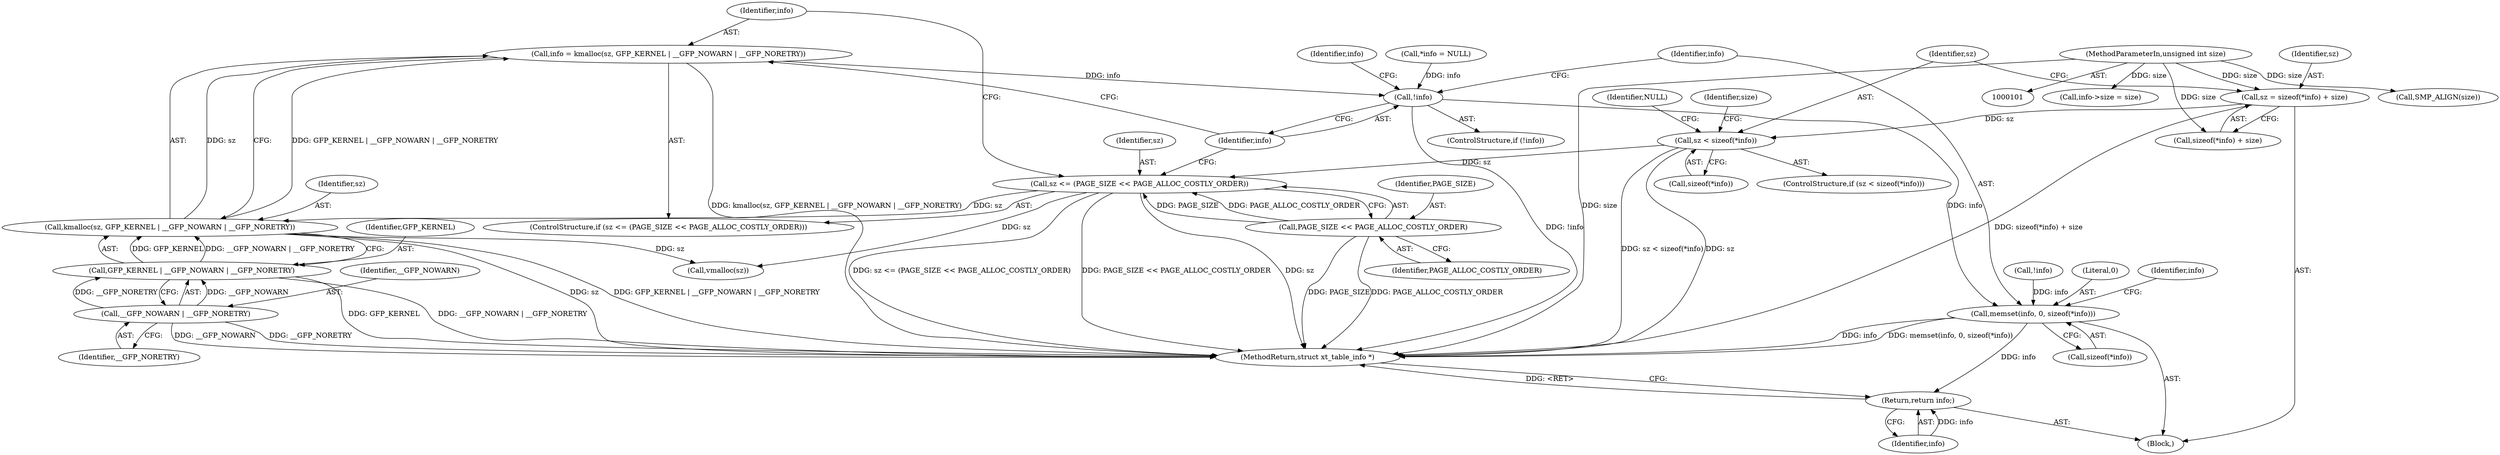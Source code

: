 digraph "0_linux_d157bd761585605b7882935ffb86286919f62ea1@API" {
"1000141" [label="(Call,info = kmalloc(sz, GFP_KERNEL | __GFP_NOWARN | __GFP_NORETRY))"];
"1000143" [label="(Call,kmalloc(sz, GFP_KERNEL | __GFP_NOWARN | __GFP_NORETRY))"];
"1000136" [label="(Call,sz <= (PAGE_SIZE << PAGE_ALLOC_COSTLY_ORDER))"];
"1000117" [label="(Call,sz < sizeof(*info))"];
"1000109" [label="(Call,sz = sizeof(*info) + size)"];
"1000102" [label="(MethodParameterIn,unsigned int size)"];
"1000138" [label="(Call,PAGE_SIZE << PAGE_ALLOC_COSTLY_ORDER)"];
"1000145" [label="(Call,GFP_KERNEL | __GFP_NOWARN | __GFP_NORETRY)"];
"1000147" [label="(Call,__GFP_NOWARN | __GFP_NORETRY)"];
"1000151" [label="(Call,!info)"];
"1000163" [label="(Call,memset(info, 0, sizeof(*info)))"];
"1000174" [label="(Return,return info;)"];
"1000175" [label="(Identifier,info)"];
"1000141" [label="(Call,info = kmalloc(sz, GFP_KERNEL | __GFP_NOWARN | __GFP_NORETRY))"];
"1000142" [label="(Identifier,info)"];
"1000138" [label="(Call,PAGE_SIZE << PAGE_ALLOC_COSTLY_ORDER)"];
"1000117" [label="(Call,sz < sizeof(*info))"];
"1000119" [label="(Call,sizeof(*info))"];
"1000140" [label="(Identifier,PAGE_ALLOC_COSTLY_ORDER)"];
"1000105" [label="(Call,*info = NULL)"];
"1000110" [label="(Identifier,sz)"];
"1000156" [label="(Call,vmalloc(sz))"];
"1000103" [label="(Block,)"];
"1000123" [label="(Identifier,NULL)"];
"1000163" [label="(Call,memset(info, 0, sizeof(*info)))"];
"1000118" [label="(Identifier,sz)"];
"1000155" [label="(Identifier,info)"];
"1000136" [label="(Call,sz <= (PAGE_SIZE << PAGE_ALLOC_COSTLY_ORDER))"];
"1000135" [label="(ControlStructure,if (sz <= (PAGE_SIZE << PAGE_ALLOC_COSTLY_ORDER)))"];
"1000176" [label="(MethodReturn,struct xt_table_info *)"];
"1000129" [label="(Identifier,size)"];
"1000150" [label="(ControlStructure,if (!info))"];
"1000151" [label="(Call,!info)"];
"1000164" [label="(Identifier,info)"];
"1000147" [label="(Call,__GFP_NOWARN | __GFP_NORETRY)"];
"1000111" [label="(Call,sizeof(*info) + size)"];
"1000169" [label="(Call,info->size = size)"];
"1000174" [label="(Return,return info;)"];
"1000165" [label="(Literal,0)"];
"1000145" [label="(Call,GFP_KERNEL | __GFP_NOWARN | __GFP_NORETRY)"];
"1000149" [label="(Identifier,__GFP_NORETRY)"];
"1000128" [label="(Call,SMP_ALIGN(size))"];
"1000152" [label="(Identifier,info)"];
"1000102" [label="(MethodParameterIn,unsigned int size)"];
"1000116" [label="(ControlStructure,if (sz < sizeof(*info)))"];
"1000139" [label="(Identifier,PAGE_SIZE)"];
"1000137" [label="(Identifier,sz)"];
"1000148" [label="(Identifier,__GFP_NOWARN)"];
"1000146" [label="(Identifier,GFP_KERNEL)"];
"1000171" [label="(Identifier,info)"];
"1000166" [label="(Call,sizeof(*info))"];
"1000143" [label="(Call,kmalloc(sz, GFP_KERNEL | __GFP_NOWARN | __GFP_NORETRY))"];
"1000159" [label="(Call,!info)"];
"1000109" [label="(Call,sz = sizeof(*info) + size)"];
"1000144" [label="(Identifier,sz)"];
"1000141" -> "1000135"  [label="AST: "];
"1000141" -> "1000143"  [label="CFG: "];
"1000142" -> "1000141"  [label="AST: "];
"1000143" -> "1000141"  [label="AST: "];
"1000152" -> "1000141"  [label="CFG: "];
"1000141" -> "1000176"  [label="DDG: kmalloc(sz, GFP_KERNEL | __GFP_NOWARN | __GFP_NORETRY)"];
"1000143" -> "1000141"  [label="DDG: sz"];
"1000143" -> "1000141"  [label="DDG: GFP_KERNEL | __GFP_NOWARN | __GFP_NORETRY"];
"1000141" -> "1000151"  [label="DDG: info"];
"1000143" -> "1000145"  [label="CFG: "];
"1000144" -> "1000143"  [label="AST: "];
"1000145" -> "1000143"  [label="AST: "];
"1000143" -> "1000176"  [label="DDG: sz"];
"1000143" -> "1000176"  [label="DDG: GFP_KERNEL | __GFP_NOWARN | __GFP_NORETRY"];
"1000136" -> "1000143"  [label="DDG: sz"];
"1000145" -> "1000143"  [label="DDG: GFP_KERNEL"];
"1000145" -> "1000143"  [label="DDG: __GFP_NOWARN | __GFP_NORETRY"];
"1000143" -> "1000156"  [label="DDG: sz"];
"1000136" -> "1000135"  [label="AST: "];
"1000136" -> "1000138"  [label="CFG: "];
"1000137" -> "1000136"  [label="AST: "];
"1000138" -> "1000136"  [label="AST: "];
"1000142" -> "1000136"  [label="CFG: "];
"1000152" -> "1000136"  [label="CFG: "];
"1000136" -> "1000176"  [label="DDG: sz <= (PAGE_SIZE << PAGE_ALLOC_COSTLY_ORDER)"];
"1000136" -> "1000176"  [label="DDG: PAGE_SIZE << PAGE_ALLOC_COSTLY_ORDER"];
"1000136" -> "1000176"  [label="DDG: sz"];
"1000117" -> "1000136"  [label="DDG: sz"];
"1000138" -> "1000136"  [label="DDG: PAGE_SIZE"];
"1000138" -> "1000136"  [label="DDG: PAGE_ALLOC_COSTLY_ORDER"];
"1000136" -> "1000156"  [label="DDG: sz"];
"1000117" -> "1000116"  [label="AST: "];
"1000117" -> "1000119"  [label="CFG: "];
"1000118" -> "1000117"  [label="AST: "];
"1000119" -> "1000117"  [label="AST: "];
"1000123" -> "1000117"  [label="CFG: "];
"1000129" -> "1000117"  [label="CFG: "];
"1000117" -> "1000176"  [label="DDG: sz"];
"1000117" -> "1000176"  [label="DDG: sz < sizeof(*info)"];
"1000109" -> "1000117"  [label="DDG: sz"];
"1000109" -> "1000103"  [label="AST: "];
"1000109" -> "1000111"  [label="CFG: "];
"1000110" -> "1000109"  [label="AST: "];
"1000111" -> "1000109"  [label="AST: "];
"1000118" -> "1000109"  [label="CFG: "];
"1000109" -> "1000176"  [label="DDG: sizeof(*info) + size"];
"1000102" -> "1000109"  [label="DDG: size"];
"1000102" -> "1000101"  [label="AST: "];
"1000102" -> "1000176"  [label="DDG: size"];
"1000102" -> "1000111"  [label="DDG: size"];
"1000102" -> "1000128"  [label="DDG: size"];
"1000102" -> "1000169"  [label="DDG: size"];
"1000138" -> "1000140"  [label="CFG: "];
"1000139" -> "1000138"  [label="AST: "];
"1000140" -> "1000138"  [label="AST: "];
"1000138" -> "1000176"  [label="DDG: PAGE_SIZE"];
"1000138" -> "1000176"  [label="DDG: PAGE_ALLOC_COSTLY_ORDER"];
"1000145" -> "1000147"  [label="CFG: "];
"1000146" -> "1000145"  [label="AST: "];
"1000147" -> "1000145"  [label="AST: "];
"1000145" -> "1000176"  [label="DDG: GFP_KERNEL"];
"1000145" -> "1000176"  [label="DDG: __GFP_NOWARN | __GFP_NORETRY"];
"1000147" -> "1000145"  [label="DDG: __GFP_NOWARN"];
"1000147" -> "1000145"  [label="DDG: __GFP_NORETRY"];
"1000147" -> "1000149"  [label="CFG: "];
"1000148" -> "1000147"  [label="AST: "];
"1000149" -> "1000147"  [label="AST: "];
"1000147" -> "1000176"  [label="DDG: __GFP_NORETRY"];
"1000147" -> "1000176"  [label="DDG: __GFP_NOWARN"];
"1000151" -> "1000150"  [label="AST: "];
"1000151" -> "1000152"  [label="CFG: "];
"1000152" -> "1000151"  [label="AST: "];
"1000155" -> "1000151"  [label="CFG: "];
"1000164" -> "1000151"  [label="CFG: "];
"1000151" -> "1000176"  [label="DDG: !info"];
"1000105" -> "1000151"  [label="DDG: info"];
"1000151" -> "1000163"  [label="DDG: info"];
"1000163" -> "1000103"  [label="AST: "];
"1000163" -> "1000166"  [label="CFG: "];
"1000164" -> "1000163"  [label="AST: "];
"1000165" -> "1000163"  [label="AST: "];
"1000166" -> "1000163"  [label="AST: "];
"1000171" -> "1000163"  [label="CFG: "];
"1000163" -> "1000176"  [label="DDG: info"];
"1000163" -> "1000176"  [label="DDG: memset(info, 0, sizeof(*info))"];
"1000159" -> "1000163"  [label="DDG: info"];
"1000163" -> "1000174"  [label="DDG: info"];
"1000174" -> "1000103"  [label="AST: "];
"1000174" -> "1000175"  [label="CFG: "];
"1000175" -> "1000174"  [label="AST: "];
"1000176" -> "1000174"  [label="CFG: "];
"1000174" -> "1000176"  [label="DDG: <RET>"];
"1000175" -> "1000174"  [label="DDG: info"];
}
